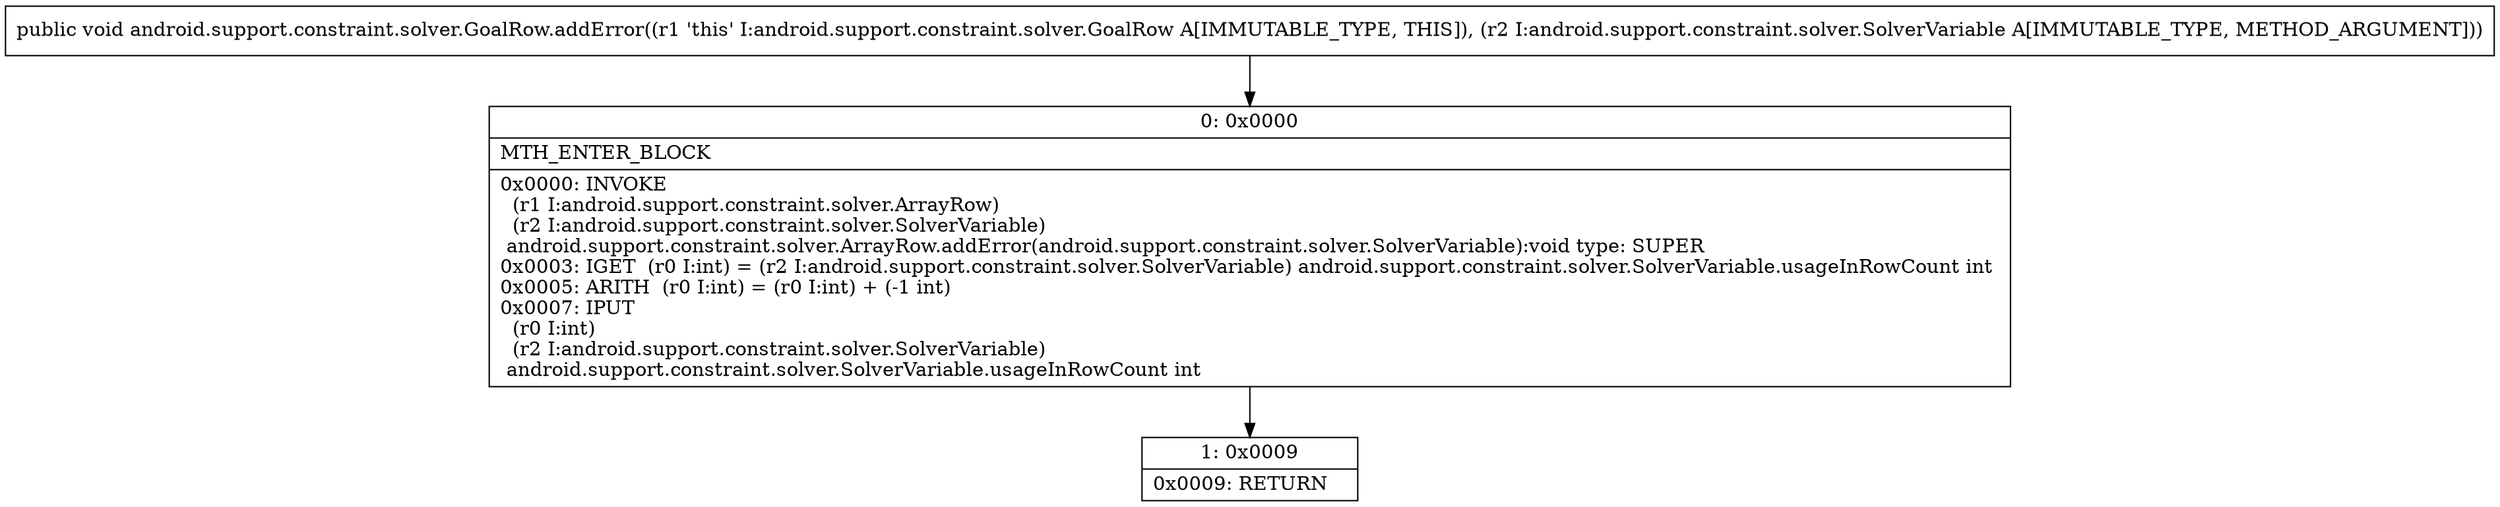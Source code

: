 digraph "CFG forandroid.support.constraint.solver.GoalRow.addError(Landroid\/support\/constraint\/solver\/SolverVariable;)V" {
Node_0 [shape=record,label="{0\:\ 0x0000|MTH_ENTER_BLOCK\l|0x0000: INVOKE  \l  (r1 I:android.support.constraint.solver.ArrayRow)\l  (r2 I:android.support.constraint.solver.SolverVariable)\l android.support.constraint.solver.ArrayRow.addError(android.support.constraint.solver.SolverVariable):void type: SUPER \l0x0003: IGET  (r0 I:int) = (r2 I:android.support.constraint.solver.SolverVariable) android.support.constraint.solver.SolverVariable.usageInRowCount int \l0x0005: ARITH  (r0 I:int) = (r0 I:int) + (\-1 int) \l0x0007: IPUT  \l  (r0 I:int)\l  (r2 I:android.support.constraint.solver.SolverVariable)\l android.support.constraint.solver.SolverVariable.usageInRowCount int \l}"];
Node_1 [shape=record,label="{1\:\ 0x0009|0x0009: RETURN   \l}"];
MethodNode[shape=record,label="{public void android.support.constraint.solver.GoalRow.addError((r1 'this' I:android.support.constraint.solver.GoalRow A[IMMUTABLE_TYPE, THIS]), (r2 I:android.support.constraint.solver.SolverVariable A[IMMUTABLE_TYPE, METHOD_ARGUMENT])) }"];
MethodNode -> Node_0;
Node_0 -> Node_1;
}

